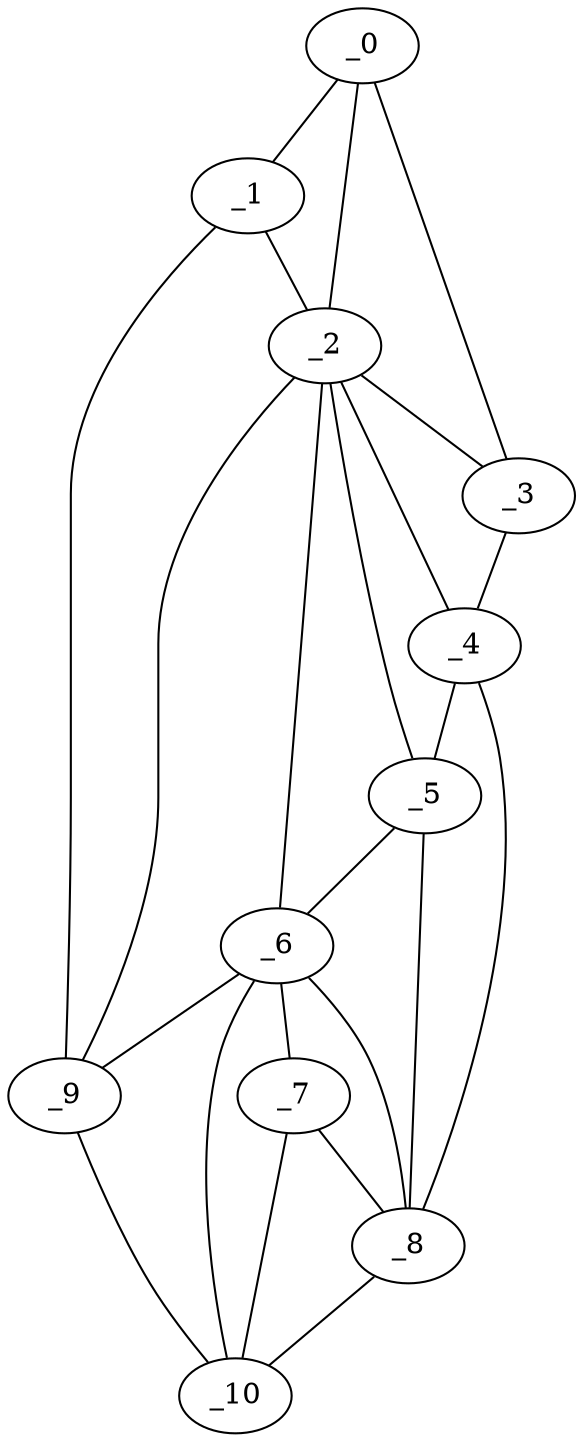 graph "obj82__165.gxl" {
	_0	 [x=31,
		y=20];
	_1	 [x=32,
		y=25];
	_0 -- _1	 [valence=1];
	_2	 [x=41,
		y=21];
	_0 -- _2	 [valence=2];
	_3	 [x=48,
		y=16];
	_0 -- _3	 [valence=1];
	_1 -- _2	 [valence=2];
	_9	 [x=91,
		y=52];
	_1 -- _9	 [valence=1];
	_2 -- _3	 [valence=2];
	_4	 [x=51,
		y=16];
	_2 -- _4	 [valence=2];
	_5	 [x=62,
		y=17];
	_2 -- _5	 [valence=2];
	_6	 [x=77,
		y=26];
	_2 -- _6	 [valence=1];
	_2 -- _9	 [valence=2];
	_3 -- _4	 [valence=1];
	_4 -- _5	 [valence=1];
	_8	 [x=85,
		y=19];
	_4 -- _8	 [valence=1];
	_5 -- _6	 [valence=1];
	_5 -- _8	 [valence=2];
	_7	 [x=84,
		y=22];
	_6 -- _7	 [valence=1];
	_6 -- _8	 [valence=2];
	_6 -- _9	 [valence=2];
	_10	 [x=97,
		y=48];
	_6 -- _10	 [valence=1];
	_7 -- _8	 [valence=2];
	_7 -- _10	 [valence=2];
	_8 -- _10	 [valence=1];
	_9 -- _10	 [valence=1];
}

